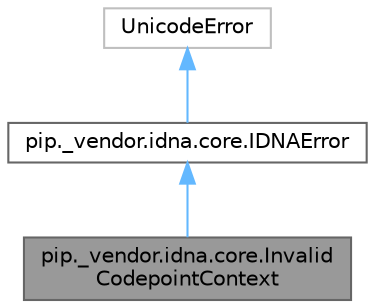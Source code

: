 digraph "pip._vendor.idna.core.InvalidCodepointContext"
{
 // LATEX_PDF_SIZE
  bgcolor="transparent";
  edge [fontname=Helvetica,fontsize=10,labelfontname=Helvetica,labelfontsize=10];
  node [fontname=Helvetica,fontsize=10,shape=box,height=0.2,width=0.4];
  Node1 [id="Node000001",label="pip._vendor.idna.core.Invalid\lCodepointContext",height=0.2,width=0.4,color="gray40", fillcolor="grey60", style="filled", fontcolor="black",tooltip=" "];
  Node2 -> Node1 [id="edge1_Node000001_Node000002",dir="back",color="steelblue1",style="solid",tooltip=" "];
  Node2 [id="Node000002",label="pip._vendor.idna.core.IDNAError",height=0.2,width=0.4,color="gray40", fillcolor="white", style="filled",URL="$dc/d7e/classpip_1_1__vendor_1_1idna_1_1core_1_1IDNAError.html",tooltip=" "];
  Node3 -> Node2 [id="edge2_Node000002_Node000003",dir="back",color="steelblue1",style="solid",tooltip=" "];
  Node3 [id="Node000003",label="UnicodeError",height=0.2,width=0.4,color="grey75", fillcolor="white", style="filled",URL="$de/d44/classUnicodeError.html",tooltip=" "];
}
